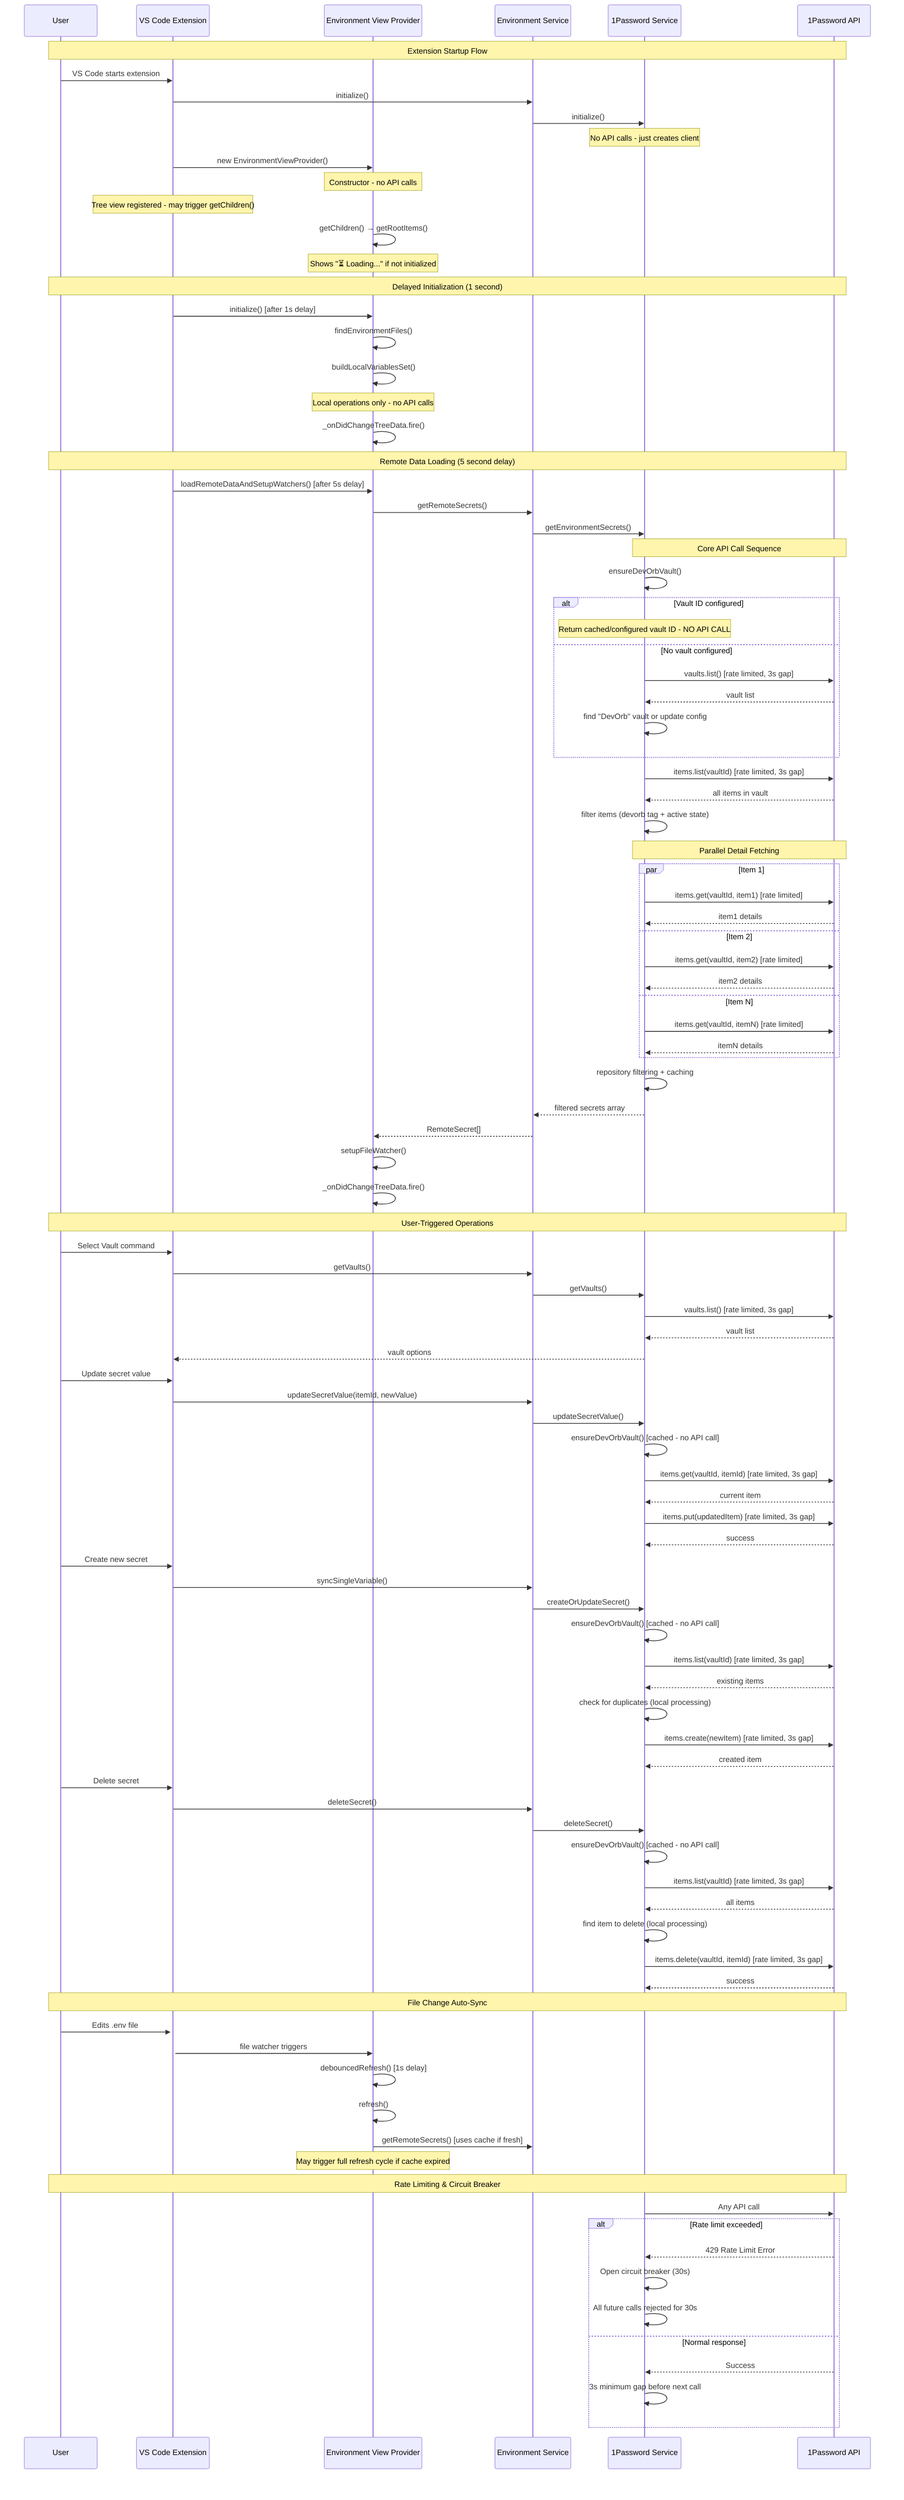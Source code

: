 sequenceDiagram
      participant User as User
      participant Ext as VS Code Extension
      participant EnvView as Environment View Provider
      participant EnvSvc as Environment Service
      participant 1PSvc as 1Password Service
      participant 1P as 1Password API

      Note over User, 1P: Extension Startup Flow

      User->>Ext: VS Code starts extension
      Ext->>EnvSvc: initialize()
      EnvSvc->>1PSvc: initialize()
      Note over 1PSvc: No API calls - just creates client

      Ext->>EnvView: new EnvironmentViewProvider()
      Note over EnvView: Constructor - no API calls

      Note over Ext: Tree view registered - may trigger getChildren()
      EnvView->>EnvView: getChildren() → getRootItems()
      Note over EnvView: Shows "⏳ Loading..." if not initialized

      Note over User, 1P: Delayed Initialization (1 second)

      Ext->>EnvView: initialize() [after 1s delay]
      EnvView->>EnvView: findEnvironmentFiles()
      EnvView->>EnvView: buildLocalVariablesSet()
      Note over EnvView: Local operations only - no API calls
      EnvView->>EnvView: _onDidChangeTreeData.fire()

      Note over User, 1P: Remote Data Loading (5 second delay)

      Ext->>EnvView: loadRemoteDataAndSetupWatchers() [after 5s delay]
      EnvView->>EnvSvc: getRemoteSecrets()
      EnvSvc->>1PSvc: getEnvironmentSecrets()

      Note over 1PSvc, 1P: Core API Call Sequence

      1PSvc->>1PSvc: ensureDevOrbVault()
      alt Vault ID configured
          Note over 1PSvc: Return cached/configured vault ID - NO API CALL
      else No vault configured
          1PSvc->>1P: vaults.list() [rate limited, 3s gap]
          1P-->>1PSvc: vault list
          1PSvc->>1PSvc: find "DevOrb" vault or update config
      end

      1PSvc->>1P: items.list(vaultId) [rate limited, 3s gap]
      1P-->>1PSvc: all items in vault

      1PSvc->>1PSvc: filter items (devorb tag + active state)

      Note over 1PSvc, 1P: Parallel Detail Fetching

      par Item 1
          1PSvc->>1P: items.get(vaultId, item1) [rate limited]
          1P-->>1PSvc: item1 details
      and Item 2
          1PSvc->>1P: items.get(vaultId, item2) [rate limited]
          1P-->>1PSvc: item2 details
      and Item N
          1PSvc->>1P: items.get(vaultId, itemN) [rate limited]
          1P-->>1PSvc: itemN details
      end

      1PSvc->>1PSvc: repository filtering + caching
      1PSvc-->>EnvSvc: filtered secrets array
      EnvSvc-->>EnvView: RemoteSecret[]

      EnvView->>EnvView: setupFileWatcher()
      EnvView->>EnvView: _onDidChangeTreeData.fire()

      Note over User, 1P: User-Triggered Operations

      User->>Ext: Select Vault command
      Ext->>EnvSvc: getVaults()
      EnvSvc->>1PSvc: getVaults()
      1PSvc->>1P: vaults.list() [rate limited, 3s gap]
      1P-->>1PSvc: vault list
      1PSvc-->>Ext: vault options

      User->>Ext: Update secret value
      Ext->>EnvSvc: updateSecretValue(itemId, newValue)
      EnvSvc->>1PSvc: updateSecretValue()
      1PSvc->>1PSvc: ensureDevOrbVault() [cached - no API call]
      1PSvc->>1P: items.get(vaultId, itemId) [rate limited, 3s gap]
      1P-->>1PSvc: current item
      1PSvc->>1P: items.put(updatedItem) [rate limited, 3s gap]
      1P-->>1PSvc: success

      User->>Ext: Create new secret
      Ext->>EnvSvc: syncSingleVariable()
      EnvSvc->>1PSvc: createOrUpdateSecret()
      1PSvc->>1PSvc: ensureDevOrbVault() [cached - no API call]
      1PSvc->>1P: items.list(vaultId) [rate limited, 3s gap]
      1P-->>1PSvc: existing items
      1PSvc->>1PSvc: check for duplicates (local processing)
      1PSvc->>1P: items.create(newItem) [rate limited, 3s gap]
      1P-->>1PSvc: created item

      User->>Ext: Delete secret
      Ext->>EnvSvc: deleteSecret()
      EnvSvc->>1PSvc: deleteSecret()
      1PSvc->>1PSvc: ensureDevOrbVault() [cached - no API call]
      1PSvc->>1P: items.list(vaultId) [rate limited, 3s gap]
      1P-->>1PSvc: all items
      1PSvc->>1PSvc: find item to delete (local processing)
      1PSvc->>1P: items.delete(vaultId, itemId) [rate limited, 3s gap]
      1P-->>1PSvc: success

      Note over User, 1P: File Change Auto-Sync

      User->>+Ext: Edits .env file
      Ext->>EnvView: file watcher triggers
      EnvView->>EnvView: debouncedRefresh() [1s delay]
      EnvView->>EnvView: refresh()
      EnvView->>EnvSvc: getRemoteSecrets() [uses cache if fresh]
      Note over EnvView: May trigger full refresh cycle if cache expired

      Note over User, 1P: Rate Limiting & Circuit Breaker

      1PSvc->>1P: Any API call
      alt Rate limit exceeded
          1P-->>1PSvc: 429 Rate Limit Error
          1PSvc->>1PSvc: Open circuit breaker (30s)
          1PSvc->>1PSvc: All future calls rejected for 30s
      else Normal response
          1P-->>1PSvc: Success
          1PSvc->>1PSvc: 3s minimum gap before next call
      end